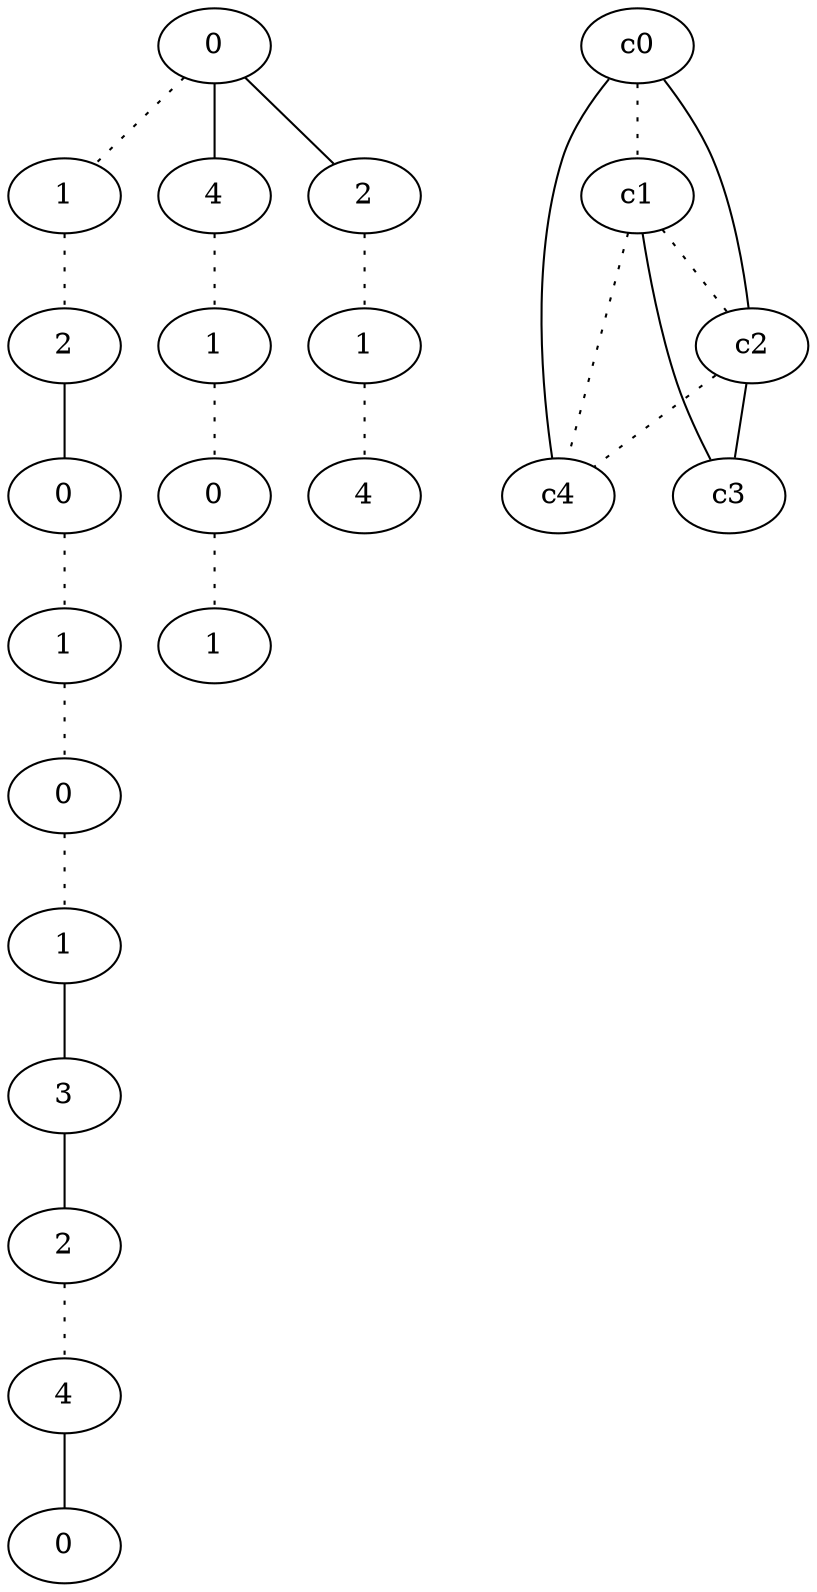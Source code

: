 graph {
a0[label=0];
a1[label=1];
a2[label=2];
a3[label=0];
a4[label=1];
a5[label=0];
a6[label=1];
a7[label=3];
a8[label=2];
a9[label=4];
a10[label=0];
a11[label=4];
a12[label=1];
a13[label=0];
a14[label=1];
a15[label=2];
a16[label=1];
a17[label=4];
a0 -- a1 [style=dotted];
a0 -- a11;
a0 -- a15;
a1 -- a2 [style=dotted];
a2 -- a3;
a3 -- a4 [style=dotted];
a4 -- a5 [style=dotted];
a5 -- a6 [style=dotted];
a6 -- a7;
a7 -- a8;
a8 -- a9 [style=dotted];
a9 -- a10;
a11 -- a12 [style=dotted];
a12 -- a13 [style=dotted];
a13 -- a14 [style=dotted];
a15 -- a16 [style=dotted];
a16 -- a17 [style=dotted];
c0 -- c1 [style=dotted];
c0 -- c2;
c0 -- c4;
c1 -- c2 [style=dotted];
c1 -- c3;
c1 -- c4 [style=dotted];
c2 -- c3;
c2 -- c4 [style=dotted];
}
